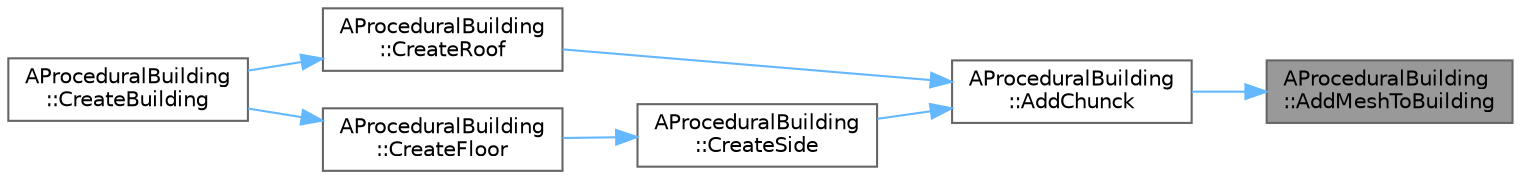 digraph "AProceduralBuilding::AddMeshToBuilding"
{
 // INTERACTIVE_SVG=YES
 // LATEX_PDF_SIZE
  bgcolor="transparent";
  edge [fontname=Helvetica,fontsize=10,labelfontname=Helvetica,labelfontsize=10];
  node [fontname=Helvetica,fontsize=10,shape=box,height=0.2,width=0.4];
  rankdir="RL";
  Node1 [id="Node000001",label="AProceduralBuilding\l::AddMeshToBuilding",height=0.2,width=0.4,color="gray40", fillcolor="grey60", style="filled", fontcolor="black",tooltip=" "];
  Node1 -> Node2 [id="edge1_Node000001_Node000002",dir="back",color="steelblue1",style="solid",tooltip=" "];
  Node2 [id="Node000002",label="AProceduralBuilding\l::AddChunck",height=0.2,width=0.4,color="grey40", fillcolor="white", style="filled",URL="$de/d3c/classAProceduralBuilding.html#abadc90ed7357672f272be31dabbea756",tooltip=" "];
  Node2 -> Node3 [id="edge2_Node000002_Node000003",dir="back",color="steelblue1",style="solid",tooltip=" "];
  Node3 [id="Node000003",label="AProceduralBuilding\l::CreateRoof",height=0.2,width=0.4,color="grey40", fillcolor="white", style="filled",URL="$de/d3c/classAProceduralBuilding.html#afe1ca72e692c8cdb5c6e3dc168f39575",tooltip=" "];
  Node3 -> Node4 [id="edge3_Node000003_Node000004",dir="back",color="steelblue1",style="solid",tooltip=" "];
  Node4 [id="Node000004",label="AProceduralBuilding\l::CreateBuilding",height=0.2,width=0.4,color="grey40", fillcolor="white", style="filled",URL="$de/d3c/classAProceduralBuilding.html#a309c9e716c51a91b3977c1e4c1da4263",tooltip=" "];
  Node2 -> Node5 [id="edge4_Node000002_Node000005",dir="back",color="steelblue1",style="solid",tooltip=" "];
  Node5 [id="Node000005",label="AProceduralBuilding\l::CreateSide",height=0.2,width=0.4,color="grey40", fillcolor="white", style="filled",URL="$de/d3c/classAProceduralBuilding.html#a2bbf1af9300a3857d1ebb056b545007e",tooltip=" "];
  Node5 -> Node6 [id="edge5_Node000005_Node000006",dir="back",color="steelblue1",style="solid",tooltip=" "];
  Node6 [id="Node000006",label="AProceduralBuilding\l::CreateFloor",height=0.2,width=0.4,color="grey40", fillcolor="white", style="filled",URL="$de/d3c/classAProceduralBuilding.html#a1c578e1e80fd5cc6911850c833494d45",tooltip=" "];
  Node6 -> Node4 [id="edge6_Node000006_Node000004",dir="back",color="steelblue1",style="solid",tooltip=" "];
}
